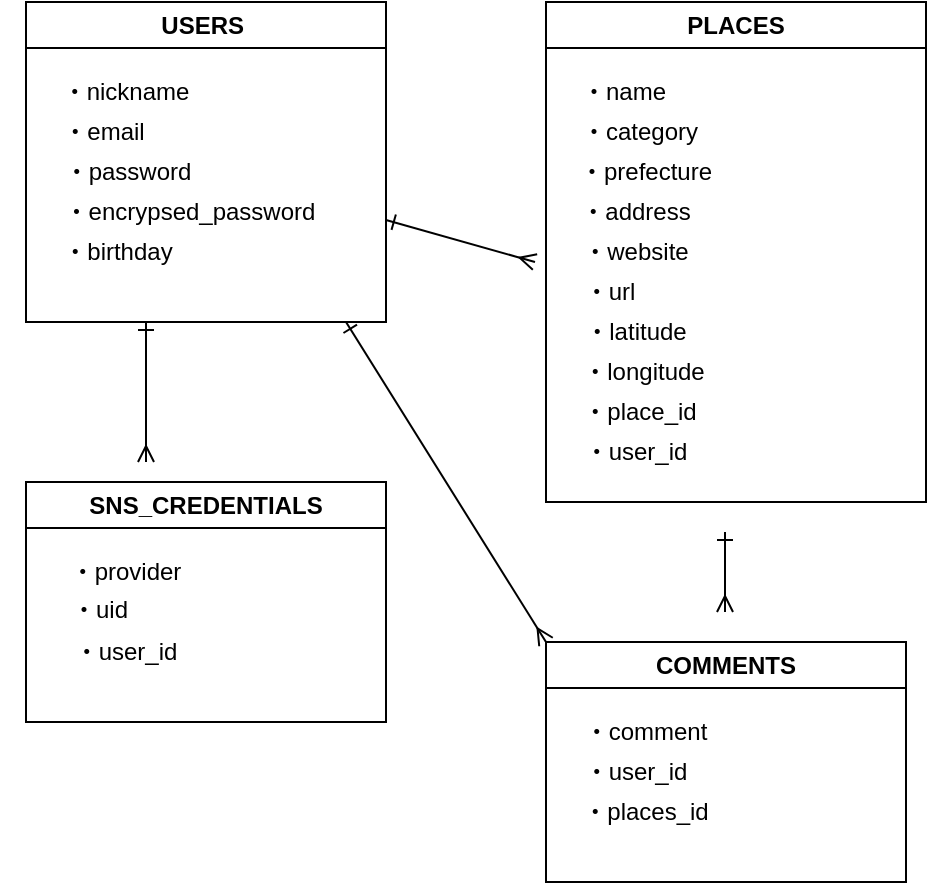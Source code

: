 <mxfile>
    <diagram id="gGsWANnS_95ct2UVCWiY" name="ページ1">
        <mxGraphModel dx="635" dy="787" grid="1" gridSize="10" guides="1" tooltips="1" connect="1" arrows="1" fold="1" page="1" pageScale="1" pageWidth="827" pageHeight="1169" math="0" shadow="0">
            <root>
                <mxCell id="0"/>
                <mxCell id="1" parent="0"/>
                <mxCell id="2" value="USERS&amp;nbsp;" style="swimlane;whiteSpace=wrap;html=1;" parent="1" vertex="1">
                    <mxGeometry x="170" y="320" width="180" height="160" as="geometry"/>
                </mxCell>
                <mxCell id="3" value="・nickname" style="text;html=1;strokeColor=none;fillColor=none;align=center;verticalAlign=middle;whiteSpace=wrap;rounded=0;" parent="2" vertex="1">
                    <mxGeometry y="30" width="100" height="30" as="geometry"/>
                </mxCell>
                <mxCell id="4" value="・email" style="text;html=1;strokeColor=none;fillColor=none;align=center;verticalAlign=middle;whiteSpace=wrap;rounded=0;" parent="2" vertex="1">
                    <mxGeometry x="-11" y="50" width="100" height="30" as="geometry"/>
                </mxCell>
                <mxCell id="5" value="・password" style="text;html=1;strokeColor=none;fillColor=none;align=center;verticalAlign=middle;whiteSpace=wrap;rounded=0;" parent="2" vertex="1">
                    <mxGeometry x="1" y="70" width="100" height="30" as="geometry"/>
                </mxCell>
                <mxCell id="6" value="・encrypsed_password" style="text;html=1;strokeColor=none;fillColor=none;align=center;verticalAlign=middle;whiteSpace=wrap;rounded=0;" parent="2" vertex="1">
                    <mxGeometry x="7" y="90" width="150" height="30" as="geometry"/>
                </mxCell>
                <mxCell id="7" value="・birthday" style="text;html=1;strokeColor=none;fillColor=none;align=center;verticalAlign=middle;whiteSpace=wrap;rounded=0;" parent="2" vertex="1">
                    <mxGeometry x="-4" y="110" width="100" height="30" as="geometry"/>
                </mxCell>
                <mxCell id="8" value="PLACES" style="swimlane;whiteSpace=wrap;html=1;" parent="1" vertex="1">
                    <mxGeometry x="430" y="320" width="190" height="250" as="geometry"/>
                </mxCell>
                <mxCell id="9" value="・name" style="text;html=1;strokeColor=none;fillColor=none;align=center;verticalAlign=middle;whiteSpace=wrap;rounded=0;" parent="8" vertex="1">
                    <mxGeometry x="-11" y="30" width="100" height="30" as="geometry"/>
                </mxCell>
                <mxCell id="10" value="・category" style="text;html=1;strokeColor=none;fillColor=none;align=center;verticalAlign=middle;whiteSpace=wrap;rounded=0;" parent="8" vertex="1">
                    <mxGeometry x="-3" y="50" width="100" height="30" as="geometry"/>
                </mxCell>
                <mxCell id="11" value="・address" style="text;html=1;strokeColor=none;fillColor=none;align=center;verticalAlign=middle;whiteSpace=wrap;rounded=0;" parent="8" vertex="1">
                    <mxGeometry x="-5" y="90" width="100" height="30" as="geometry"/>
                </mxCell>
                <mxCell id="12" value="・url" style="text;html=1;strokeColor=none;fillColor=none;align=center;verticalAlign=middle;whiteSpace=wrap;rounded=0;" parent="8" vertex="1">
                    <mxGeometry x="-43" y="130" width="150" height="30" as="geometry"/>
                </mxCell>
                <mxCell id="13" value="・website" style="text;html=1;strokeColor=none;fillColor=none;align=center;verticalAlign=middle;whiteSpace=wrap;rounded=0;" parent="8" vertex="1">
                    <mxGeometry x="-5" y="110" width="100" height="30" as="geometry"/>
                </mxCell>
                <mxCell id="15" value="・latitude" style="text;html=1;strokeColor=none;fillColor=none;align=center;verticalAlign=middle;whiteSpace=wrap;rounded=0;" parent="8" vertex="1">
                    <mxGeometry x="-30" y="150" width="150" height="30" as="geometry"/>
                </mxCell>
                <mxCell id="14" value="・longitude" style="text;html=1;strokeColor=none;fillColor=none;align=center;verticalAlign=middle;whiteSpace=wrap;rounded=0;" parent="8" vertex="1">
                    <mxGeometry x="-26" y="170" width="150" height="30" as="geometry"/>
                </mxCell>
                <mxCell id="25" value="・place_id" style="text;html=1;strokeColor=none;fillColor=none;align=center;verticalAlign=middle;whiteSpace=wrap;rounded=0;" parent="8" vertex="1">
                    <mxGeometry x="-28" y="190" width="150" height="30" as="geometry"/>
                </mxCell>
                <mxCell id="26" value="・user_id" style="text;html=1;strokeColor=none;fillColor=none;align=center;verticalAlign=middle;whiteSpace=wrap;rounded=0;" parent="8" vertex="1">
                    <mxGeometry x="-30" y="210" width="150" height="30" as="geometry"/>
                </mxCell>
                <mxCell id="27" value="・prefecture" style="text;html=1;strokeColor=none;fillColor=none;align=center;verticalAlign=middle;whiteSpace=wrap;rounded=0;" parent="8" vertex="1">
                    <mxGeometry y="70" width="100" height="30" as="geometry"/>
                </mxCell>
                <mxCell id="16" value="COMMENTS" style="swimlane;whiteSpace=wrap;html=1;" parent="1" vertex="1">
                    <mxGeometry x="430" y="640" width="180" height="120" as="geometry"/>
                </mxCell>
                <mxCell id="17" value="・comment" style="text;html=1;strokeColor=none;fillColor=none;align=center;verticalAlign=middle;whiteSpace=wrap;rounded=0;" parent="16" vertex="1">
                    <mxGeometry y="30" width="100" height="30" as="geometry"/>
                </mxCell>
                <mxCell id="18" value="・user_id" style="text;html=1;strokeColor=none;fillColor=none;align=center;verticalAlign=middle;whiteSpace=wrap;rounded=0;" parent="16" vertex="1">
                    <mxGeometry x="-5" y="50" width="100" height="30" as="geometry"/>
                </mxCell>
                <mxCell id="19" value="・places_id" style="text;html=1;strokeColor=none;fillColor=none;align=center;verticalAlign=middle;whiteSpace=wrap;rounded=0;" parent="16" vertex="1">
                    <mxGeometry y="70" width="100" height="30" as="geometry"/>
                </mxCell>
                <mxCell id="22" value="" style="endArrow=ERmany;html=1;entryX=0.25;entryY=0;entryDx=0;entryDy=0;endFill=0;startArrow=ERone;startFill=0;" parent="1" target="12" edge="1">
                    <mxGeometry width="50" height="50" relative="1" as="geometry">
                        <mxPoint x="350" y="429" as="sourcePoint"/>
                        <mxPoint x="470" y="440" as="targetPoint"/>
                    </mxGeometry>
                </mxCell>
                <mxCell id="23" value="" style="endArrow=ERmany;html=1;endFill=0;startArrow=ERone;startFill=0;" parent="1" edge="1">
                    <mxGeometry width="50" height="50" relative="1" as="geometry">
                        <mxPoint x="519.5" y="585" as="sourcePoint"/>
                        <mxPoint x="519.5" y="625" as="targetPoint"/>
                    </mxGeometry>
                </mxCell>
                <mxCell id="24" value="" style="endArrow=ERmany;html=1;entryX=0;entryY=0;entryDx=0;entryDy=0;endFill=0;startArrow=ERone;startFill=0;" parent="1" target="16" edge="1">
                    <mxGeometry width="50" height="50" relative="1" as="geometry">
                        <mxPoint x="330" y="480" as="sourcePoint"/>
                        <mxPoint x="434.5" y="439" as="targetPoint"/>
                    </mxGeometry>
                </mxCell>
                <mxCell id="28" value="SNS_CREDENTIALS" style="swimlane;whiteSpace=wrap;html=1;" vertex="1" parent="1">
                    <mxGeometry x="170" y="560" width="180" height="120" as="geometry"/>
                </mxCell>
                <mxCell id="29" value="・provider" style="text;html=1;strokeColor=none;fillColor=none;align=center;verticalAlign=middle;whiteSpace=wrap;rounded=0;" vertex="1" parent="28">
                    <mxGeometry y="30" width="100" height="30" as="geometry"/>
                </mxCell>
                <mxCell id="30" value="・uid" style="text;html=1;strokeColor=none;fillColor=none;align=center;verticalAlign=middle;whiteSpace=wrap;rounded=0;" vertex="1" parent="28">
                    <mxGeometry x="-13" y="49" width="100" height="30" as="geometry"/>
                </mxCell>
                <mxCell id="31" value="・user_id" style="text;html=1;strokeColor=none;fillColor=none;align=center;verticalAlign=middle;whiteSpace=wrap;rounded=0;" vertex="1" parent="28">
                    <mxGeometry y="70" width="100" height="30" as="geometry"/>
                </mxCell>
                <mxCell id="32" value="" style="endArrow=ERmany;html=1;endFill=0;startArrow=ERone;startFill=0;" edge="1" parent="1">
                    <mxGeometry width="50" height="50" relative="1" as="geometry">
                        <mxPoint x="230" y="480" as="sourcePoint"/>
                        <mxPoint x="230" y="550" as="targetPoint"/>
                    </mxGeometry>
                </mxCell>
            </root>
        </mxGraphModel>
    </diagram>
</mxfile>